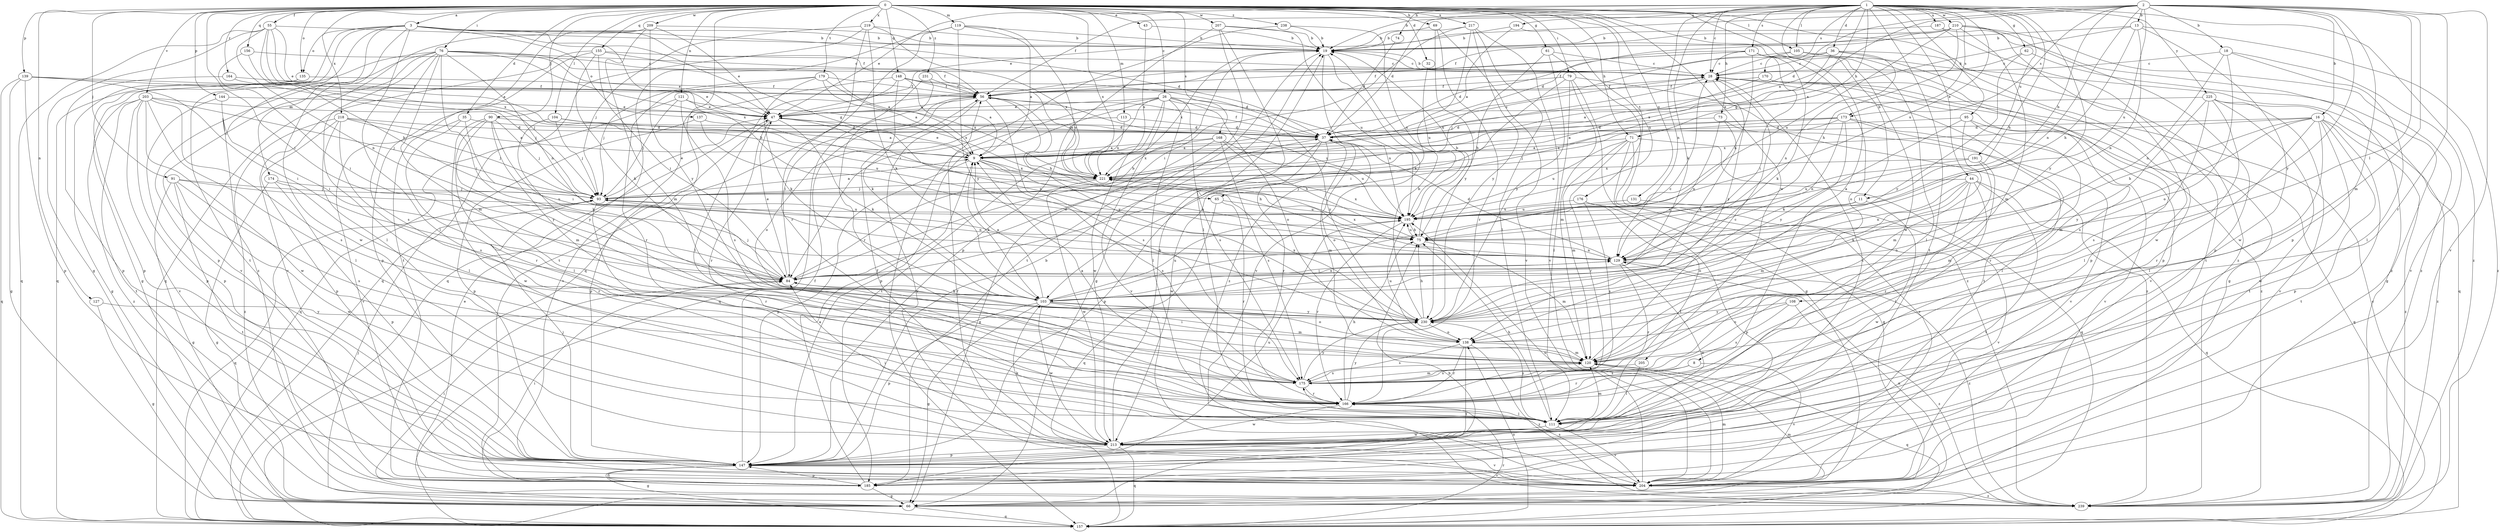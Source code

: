 strict digraph  {
0;
1;
2;
3;
8;
9;
11;
13;
16;
18;
19;
26;
28;
32;
35;
36;
37;
43;
44;
47;
55;
56;
61;
62;
65;
66;
69;
71;
73;
74;
75;
76;
79;
84;
90;
91;
93;
95;
103;
104;
105;
108;
111;
113;
119;
120;
121;
127;
129;
131;
135;
137;
138;
139;
144;
147;
148;
155;
156;
157;
164;
166;
168;
170;
171;
173;
174;
175;
176;
179;
185;
187;
191;
194;
195;
203;
204;
205;
207;
209;
210;
213;
217;
218;
219;
221;
225;
230;
231;
238;
239;
0 -> 3  [label=a];
0 -> 8  [label=a];
0 -> 11  [label=b];
0 -> 26  [label=c];
0 -> 32  [label=d];
0 -> 35  [label=d];
0 -> 43  [label=e];
0 -> 55  [label=f];
0 -> 61  [label=g];
0 -> 69  [label=h];
0 -> 71  [label=h];
0 -> 76  [label=i];
0 -> 79  [label=i];
0 -> 84  [label=i];
0 -> 90  [label=j];
0 -> 91  [label=j];
0 -> 104  [label=l];
0 -> 105  [label=l];
0 -> 113  [label=m];
0 -> 119  [label=m];
0 -> 121  [label=n];
0 -> 127  [label=n];
0 -> 131  [label=o];
0 -> 135  [label=o];
0 -> 139  [label=p];
0 -> 144  [label=p];
0 -> 148  [label=q];
0 -> 155  [label=q];
0 -> 156  [label=q];
0 -> 157  [label=q];
0 -> 164  [label=r];
0 -> 168  [label=s];
0 -> 176  [label=t];
0 -> 179  [label=t];
0 -> 203  [label=v];
0 -> 205  [label=w];
0 -> 207  [label=w];
0 -> 209  [label=w];
0 -> 217  [label=x];
0 -> 218  [label=x];
0 -> 219  [label=x];
0 -> 221  [label=x];
0 -> 231  [label=z];
0 -> 238  [label=z];
0 -> 239  [label=z];
1 -> 28  [label=c];
1 -> 36  [label=d];
1 -> 37  [label=d];
1 -> 44  [label=e];
1 -> 47  [label=e];
1 -> 62  [label=g];
1 -> 65  [label=g];
1 -> 71  [label=h];
1 -> 73  [label=h];
1 -> 74  [label=h];
1 -> 75  [label=h];
1 -> 95  [label=k];
1 -> 103  [label=k];
1 -> 105  [label=l];
1 -> 129  [label=n];
1 -> 170  [label=s];
1 -> 171  [label=s];
1 -> 173  [label=s];
1 -> 185  [label=t];
1 -> 187  [label=u];
1 -> 191  [label=u];
1 -> 194  [label=u];
1 -> 195  [label=u];
1 -> 210  [label=w];
1 -> 213  [label=w];
1 -> 225  [label=y];
1 -> 230  [label=y];
1 -> 239  [label=z];
2 -> 9  [label=a];
2 -> 11  [label=b];
2 -> 13  [label=b];
2 -> 16  [label=b];
2 -> 18  [label=b];
2 -> 19  [label=b];
2 -> 37  [label=d];
2 -> 47  [label=e];
2 -> 56  [label=f];
2 -> 108  [label=l];
2 -> 120  [label=m];
2 -> 129  [label=n];
2 -> 147  [label=p];
2 -> 166  [label=r];
2 -> 173  [label=s];
2 -> 195  [label=u];
2 -> 204  [label=v];
2 -> 230  [label=y];
3 -> 19  [label=b];
3 -> 37  [label=d];
3 -> 56  [label=f];
3 -> 65  [label=g];
3 -> 75  [label=h];
3 -> 111  [label=l];
3 -> 135  [label=o];
3 -> 137  [label=o];
3 -> 157  [label=q];
3 -> 174  [label=s];
3 -> 185  [label=t];
3 -> 213  [label=w];
3 -> 239  [label=z];
8 -> 166  [label=r];
8 -> 175  [label=s];
8 -> 204  [label=v];
9 -> 47  [label=e];
9 -> 75  [label=h];
9 -> 103  [label=k];
9 -> 129  [label=n];
9 -> 147  [label=p];
9 -> 175  [label=s];
9 -> 221  [label=x];
11 -> 138  [label=o];
11 -> 195  [label=u];
11 -> 213  [label=w];
13 -> 9  [label=a];
13 -> 19  [label=b];
13 -> 75  [label=h];
13 -> 129  [label=n];
13 -> 213  [label=w];
13 -> 239  [label=z];
16 -> 37  [label=d];
16 -> 75  [label=h];
16 -> 111  [label=l];
16 -> 147  [label=p];
16 -> 166  [label=r];
16 -> 185  [label=t];
16 -> 213  [label=w];
16 -> 221  [label=x];
16 -> 230  [label=y];
16 -> 239  [label=z];
18 -> 28  [label=c];
18 -> 111  [label=l];
18 -> 129  [label=n];
18 -> 138  [label=o];
18 -> 204  [label=v];
19 -> 28  [label=c];
19 -> 66  [label=g];
19 -> 204  [label=v];
19 -> 221  [label=x];
19 -> 239  [label=z];
26 -> 47  [label=e];
26 -> 111  [label=l];
26 -> 138  [label=o];
26 -> 147  [label=p];
26 -> 157  [label=q];
26 -> 175  [label=s];
26 -> 185  [label=t];
26 -> 195  [label=u];
26 -> 204  [label=v];
26 -> 213  [label=w];
26 -> 230  [label=y];
28 -> 19  [label=b];
28 -> 56  [label=f];
28 -> 185  [label=t];
28 -> 204  [label=v];
28 -> 221  [label=x];
28 -> 230  [label=y];
28 -> 239  [label=z];
32 -> 195  [label=u];
35 -> 37  [label=d];
35 -> 84  [label=i];
35 -> 166  [label=r];
35 -> 204  [label=v];
36 -> 28  [label=c];
36 -> 56  [label=f];
36 -> 66  [label=g];
36 -> 129  [label=n];
36 -> 147  [label=p];
36 -> 221  [label=x];
37 -> 9  [label=a];
37 -> 28  [label=c];
37 -> 56  [label=f];
37 -> 120  [label=m];
37 -> 138  [label=o];
37 -> 147  [label=p];
37 -> 166  [label=r];
37 -> 213  [label=w];
43 -> 19  [label=b];
43 -> 221  [label=x];
44 -> 93  [label=j];
44 -> 103  [label=k];
44 -> 111  [label=l];
44 -> 120  [label=m];
44 -> 129  [label=n];
44 -> 157  [label=q];
44 -> 166  [label=r];
44 -> 185  [label=t];
47 -> 37  [label=d];
47 -> 103  [label=k];
47 -> 129  [label=n];
47 -> 147  [label=p];
47 -> 166  [label=r];
55 -> 9  [label=a];
55 -> 19  [label=b];
55 -> 47  [label=e];
55 -> 66  [label=g];
55 -> 75  [label=h];
55 -> 129  [label=n];
55 -> 157  [label=q];
55 -> 221  [label=x];
56 -> 47  [label=e];
56 -> 75  [label=h];
56 -> 84  [label=i];
56 -> 175  [label=s];
56 -> 195  [label=u];
56 -> 204  [label=v];
56 -> 230  [label=y];
61 -> 28  [label=c];
61 -> 75  [label=h];
61 -> 230  [label=y];
61 -> 239  [label=z];
62 -> 28  [label=c];
62 -> 66  [label=g];
62 -> 230  [label=y];
65 -> 157  [label=q];
65 -> 166  [label=r];
65 -> 195  [label=u];
66 -> 75  [label=h];
66 -> 84  [label=i];
66 -> 93  [label=j];
66 -> 120  [label=m];
66 -> 129  [label=n];
66 -> 157  [label=q];
69 -> 19  [label=b];
69 -> 166  [label=r];
69 -> 204  [label=v];
69 -> 230  [label=y];
71 -> 9  [label=a];
71 -> 66  [label=g];
71 -> 120  [label=m];
71 -> 157  [label=q];
71 -> 166  [label=r];
71 -> 195  [label=u];
71 -> 204  [label=v];
73 -> 37  [label=d];
73 -> 103  [label=k];
73 -> 129  [label=n];
73 -> 204  [label=v];
74 -> 37  [label=d];
75 -> 19  [label=b];
75 -> 120  [label=m];
75 -> 129  [label=n];
75 -> 195  [label=u];
76 -> 9  [label=a];
76 -> 28  [label=c];
76 -> 47  [label=e];
76 -> 66  [label=g];
76 -> 84  [label=i];
76 -> 111  [label=l];
76 -> 120  [label=m];
76 -> 129  [label=n];
76 -> 147  [label=p];
76 -> 175  [label=s];
76 -> 204  [label=v];
76 -> 221  [label=x];
79 -> 56  [label=f];
79 -> 66  [label=g];
79 -> 84  [label=i];
79 -> 111  [label=l];
79 -> 120  [label=m];
79 -> 239  [label=z];
84 -> 19  [label=b];
84 -> 37  [label=d];
84 -> 47  [label=e];
84 -> 93  [label=j];
84 -> 103  [label=k];
84 -> 129  [label=n];
90 -> 37  [label=d];
90 -> 93  [label=j];
90 -> 103  [label=k];
90 -> 111  [label=l];
90 -> 120  [label=m];
90 -> 213  [label=w];
90 -> 230  [label=y];
91 -> 66  [label=g];
91 -> 93  [label=j];
91 -> 175  [label=s];
91 -> 185  [label=t];
91 -> 195  [label=u];
91 -> 213  [label=w];
93 -> 9  [label=a];
93 -> 47  [label=e];
93 -> 129  [label=n];
93 -> 157  [label=q];
93 -> 166  [label=r];
93 -> 195  [label=u];
95 -> 37  [label=d];
95 -> 103  [label=k];
95 -> 120  [label=m];
95 -> 157  [label=q];
95 -> 166  [label=r];
103 -> 9  [label=a];
103 -> 28  [label=c];
103 -> 66  [label=g];
103 -> 120  [label=m];
103 -> 138  [label=o];
103 -> 147  [label=p];
103 -> 195  [label=u];
103 -> 213  [label=w];
103 -> 230  [label=y];
104 -> 9  [label=a];
104 -> 37  [label=d];
104 -> 93  [label=j];
104 -> 230  [label=y];
105 -> 28  [label=c];
105 -> 93  [label=j];
105 -> 111  [label=l];
105 -> 147  [label=p];
105 -> 157  [label=q];
108 -> 138  [label=o];
108 -> 175  [label=s];
108 -> 230  [label=y];
108 -> 239  [label=z];
111 -> 75  [label=h];
111 -> 120  [label=m];
111 -> 204  [label=v];
111 -> 213  [label=w];
111 -> 230  [label=y];
113 -> 37  [label=d];
113 -> 138  [label=o];
113 -> 221  [label=x];
119 -> 9  [label=a];
119 -> 19  [label=b];
119 -> 157  [label=q];
119 -> 185  [label=t];
119 -> 195  [label=u];
119 -> 230  [label=y];
120 -> 28  [label=c];
120 -> 84  [label=i];
120 -> 157  [label=q];
120 -> 175  [label=s];
121 -> 47  [label=e];
121 -> 93  [label=j];
121 -> 157  [label=q];
121 -> 175  [label=s];
121 -> 221  [label=x];
127 -> 66  [label=g];
127 -> 230  [label=y];
129 -> 37  [label=d];
129 -> 84  [label=i];
129 -> 166  [label=r];
129 -> 213  [label=w];
129 -> 221  [label=x];
129 -> 239  [label=z];
131 -> 195  [label=u];
131 -> 204  [label=v];
135 -> 56  [label=f];
135 -> 66  [label=g];
135 -> 147  [label=p];
137 -> 37  [label=d];
137 -> 147  [label=p];
137 -> 195  [label=u];
138 -> 120  [label=m];
138 -> 166  [label=r];
138 -> 175  [label=s];
138 -> 185  [label=t];
138 -> 195  [label=u];
138 -> 239  [label=z];
139 -> 47  [label=e];
139 -> 56  [label=f];
139 -> 66  [label=g];
139 -> 84  [label=i];
139 -> 147  [label=p];
139 -> 157  [label=q];
144 -> 47  [label=e];
144 -> 84  [label=i];
144 -> 147  [label=p];
147 -> 19  [label=b];
147 -> 56  [label=f];
147 -> 66  [label=g];
147 -> 93  [label=j];
147 -> 185  [label=t];
147 -> 195  [label=u];
147 -> 204  [label=v];
148 -> 9  [label=a];
148 -> 37  [label=d];
148 -> 56  [label=f];
148 -> 103  [label=k];
148 -> 111  [label=l];
148 -> 204  [label=v];
148 -> 221  [label=x];
155 -> 28  [label=c];
155 -> 56  [label=f];
155 -> 84  [label=i];
155 -> 103  [label=k];
155 -> 147  [label=p];
155 -> 204  [label=v];
156 -> 28  [label=c];
156 -> 84  [label=i];
156 -> 93  [label=j];
157 -> 28  [label=c];
157 -> 138  [label=o];
157 -> 166  [label=r];
164 -> 56  [label=f];
164 -> 93  [label=j];
164 -> 147  [label=p];
166 -> 75  [label=h];
166 -> 111  [label=l];
166 -> 213  [label=w];
166 -> 230  [label=y];
168 -> 9  [label=a];
168 -> 66  [label=g];
168 -> 75  [label=h];
168 -> 175  [label=s];
168 -> 195  [label=u];
168 -> 221  [label=x];
170 -> 9  [label=a];
170 -> 56  [label=f];
170 -> 175  [label=s];
171 -> 28  [label=c];
171 -> 37  [label=d];
171 -> 47  [label=e];
171 -> 56  [label=f];
171 -> 75  [label=h];
171 -> 84  [label=i];
171 -> 103  [label=k];
171 -> 138  [label=o];
173 -> 9  [label=a];
173 -> 37  [label=d];
173 -> 93  [label=j];
173 -> 111  [label=l];
173 -> 129  [label=n];
173 -> 204  [label=v];
173 -> 221  [label=x];
173 -> 230  [label=y];
174 -> 66  [label=g];
174 -> 93  [label=j];
174 -> 147  [label=p];
174 -> 166  [label=r];
175 -> 9  [label=a];
175 -> 120  [label=m];
175 -> 166  [label=r];
175 -> 230  [label=y];
176 -> 111  [label=l];
176 -> 147  [label=p];
176 -> 175  [label=s];
176 -> 195  [label=u];
179 -> 9  [label=a];
179 -> 56  [label=f];
179 -> 93  [label=j];
179 -> 103  [label=k];
179 -> 166  [label=r];
179 -> 221  [label=x];
185 -> 9  [label=a];
185 -> 47  [label=e];
185 -> 66  [label=g];
185 -> 84  [label=i];
185 -> 147  [label=p];
187 -> 19  [label=b];
187 -> 185  [label=t];
187 -> 239  [label=z];
191 -> 120  [label=m];
191 -> 138  [label=o];
191 -> 195  [label=u];
191 -> 221  [label=x];
194 -> 9  [label=a];
194 -> 19  [label=b];
194 -> 195  [label=u];
195 -> 75  [label=h];
195 -> 166  [label=r];
195 -> 221  [label=x];
203 -> 47  [label=e];
203 -> 93  [label=j];
203 -> 111  [label=l];
203 -> 147  [label=p];
203 -> 175  [label=s];
203 -> 185  [label=t];
203 -> 204  [label=v];
203 -> 213  [label=w];
203 -> 239  [label=z];
204 -> 56  [label=f];
204 -> 120  [label=m];
204 -> 175  [label=s];
204 -> 195  [label=u];
204 -> 239  [label=z];
205 -> 111  [label=l];
205 -> 175  [label=s];
207 -> 19  [label=b];
207 -> 111  [label=l];
207 -> 147  [label=p];
207 -> 185  [label=t];
207 -> 195  [label=u];
209 -> 19  [label=b];
209 -> 47  [label=e];
209 -> 120  [label=m];
209 -> 157  [label=q];
209 -> 185  [label=t];
209 -> 230  [label=y];
210 -> 19  [label=b];
210 -> 37  [label=d];
210 -> 56  [label=f];
210 -> 75  [label=h];
210 -> 120  [label=m];
210 -> 147  [label=p];
210 -> 195  [label=u];
210 -> 213  [label=w];
210 -> 239  [label=z];
213 -> 19  [label=b];
213 -> 28  [label=c];
213 -> 56  [label=f];
213 -> 84  [label=i];
213 -> 103  [label=k];
213 -> 147  [label=p];
213 -> 157  [label=q];
213 -> 204  [label=v];
217 -> 19  [label=b];
217 -> 84  [label=i];
217 -> 103  [label=k];
217 -> 111  [label=l];
217 -> 204  [label=v];
217 -> 230  [label=y];
218 -> 9  [label=a];
218 -> 37  [label=d];
218 -> 93  [label=j];
218 -> 111  [label=l];
218 -> 147  [label=p];
218 -> 175  [label=s];
218 -> 239  [label=z];
219 -> 19  [label=b];
219 -> 93  [label=j];
219 -> 103  [label=k];
219 -> 157  [label=q];
219 -> 166  [label=r];
219 -> 221  [label=x];
221 -> 93  [label=j];
221 -> 213  [label=w];
225 -> 47  [label=e];
225 -> 111  [label=l];
225 -> 120  [label=m];
225 -> 175  [label=s];
225 -> 185  [label=t];
225 -> 204  [label=v];
225 -> 239  [label=z];
230 -> 19  [label=b];
230 -> 75  [label=h];
230 -> 138  [label=o];
230 -> 221  [label=x];
231 -> 56  [label=f];
231 -> 157  [label=q];
231 -> 166  [label=r];
238 -> 19  [label=b];
238 -> 84  [label=i];
238 -> 195  [label=u];
}
